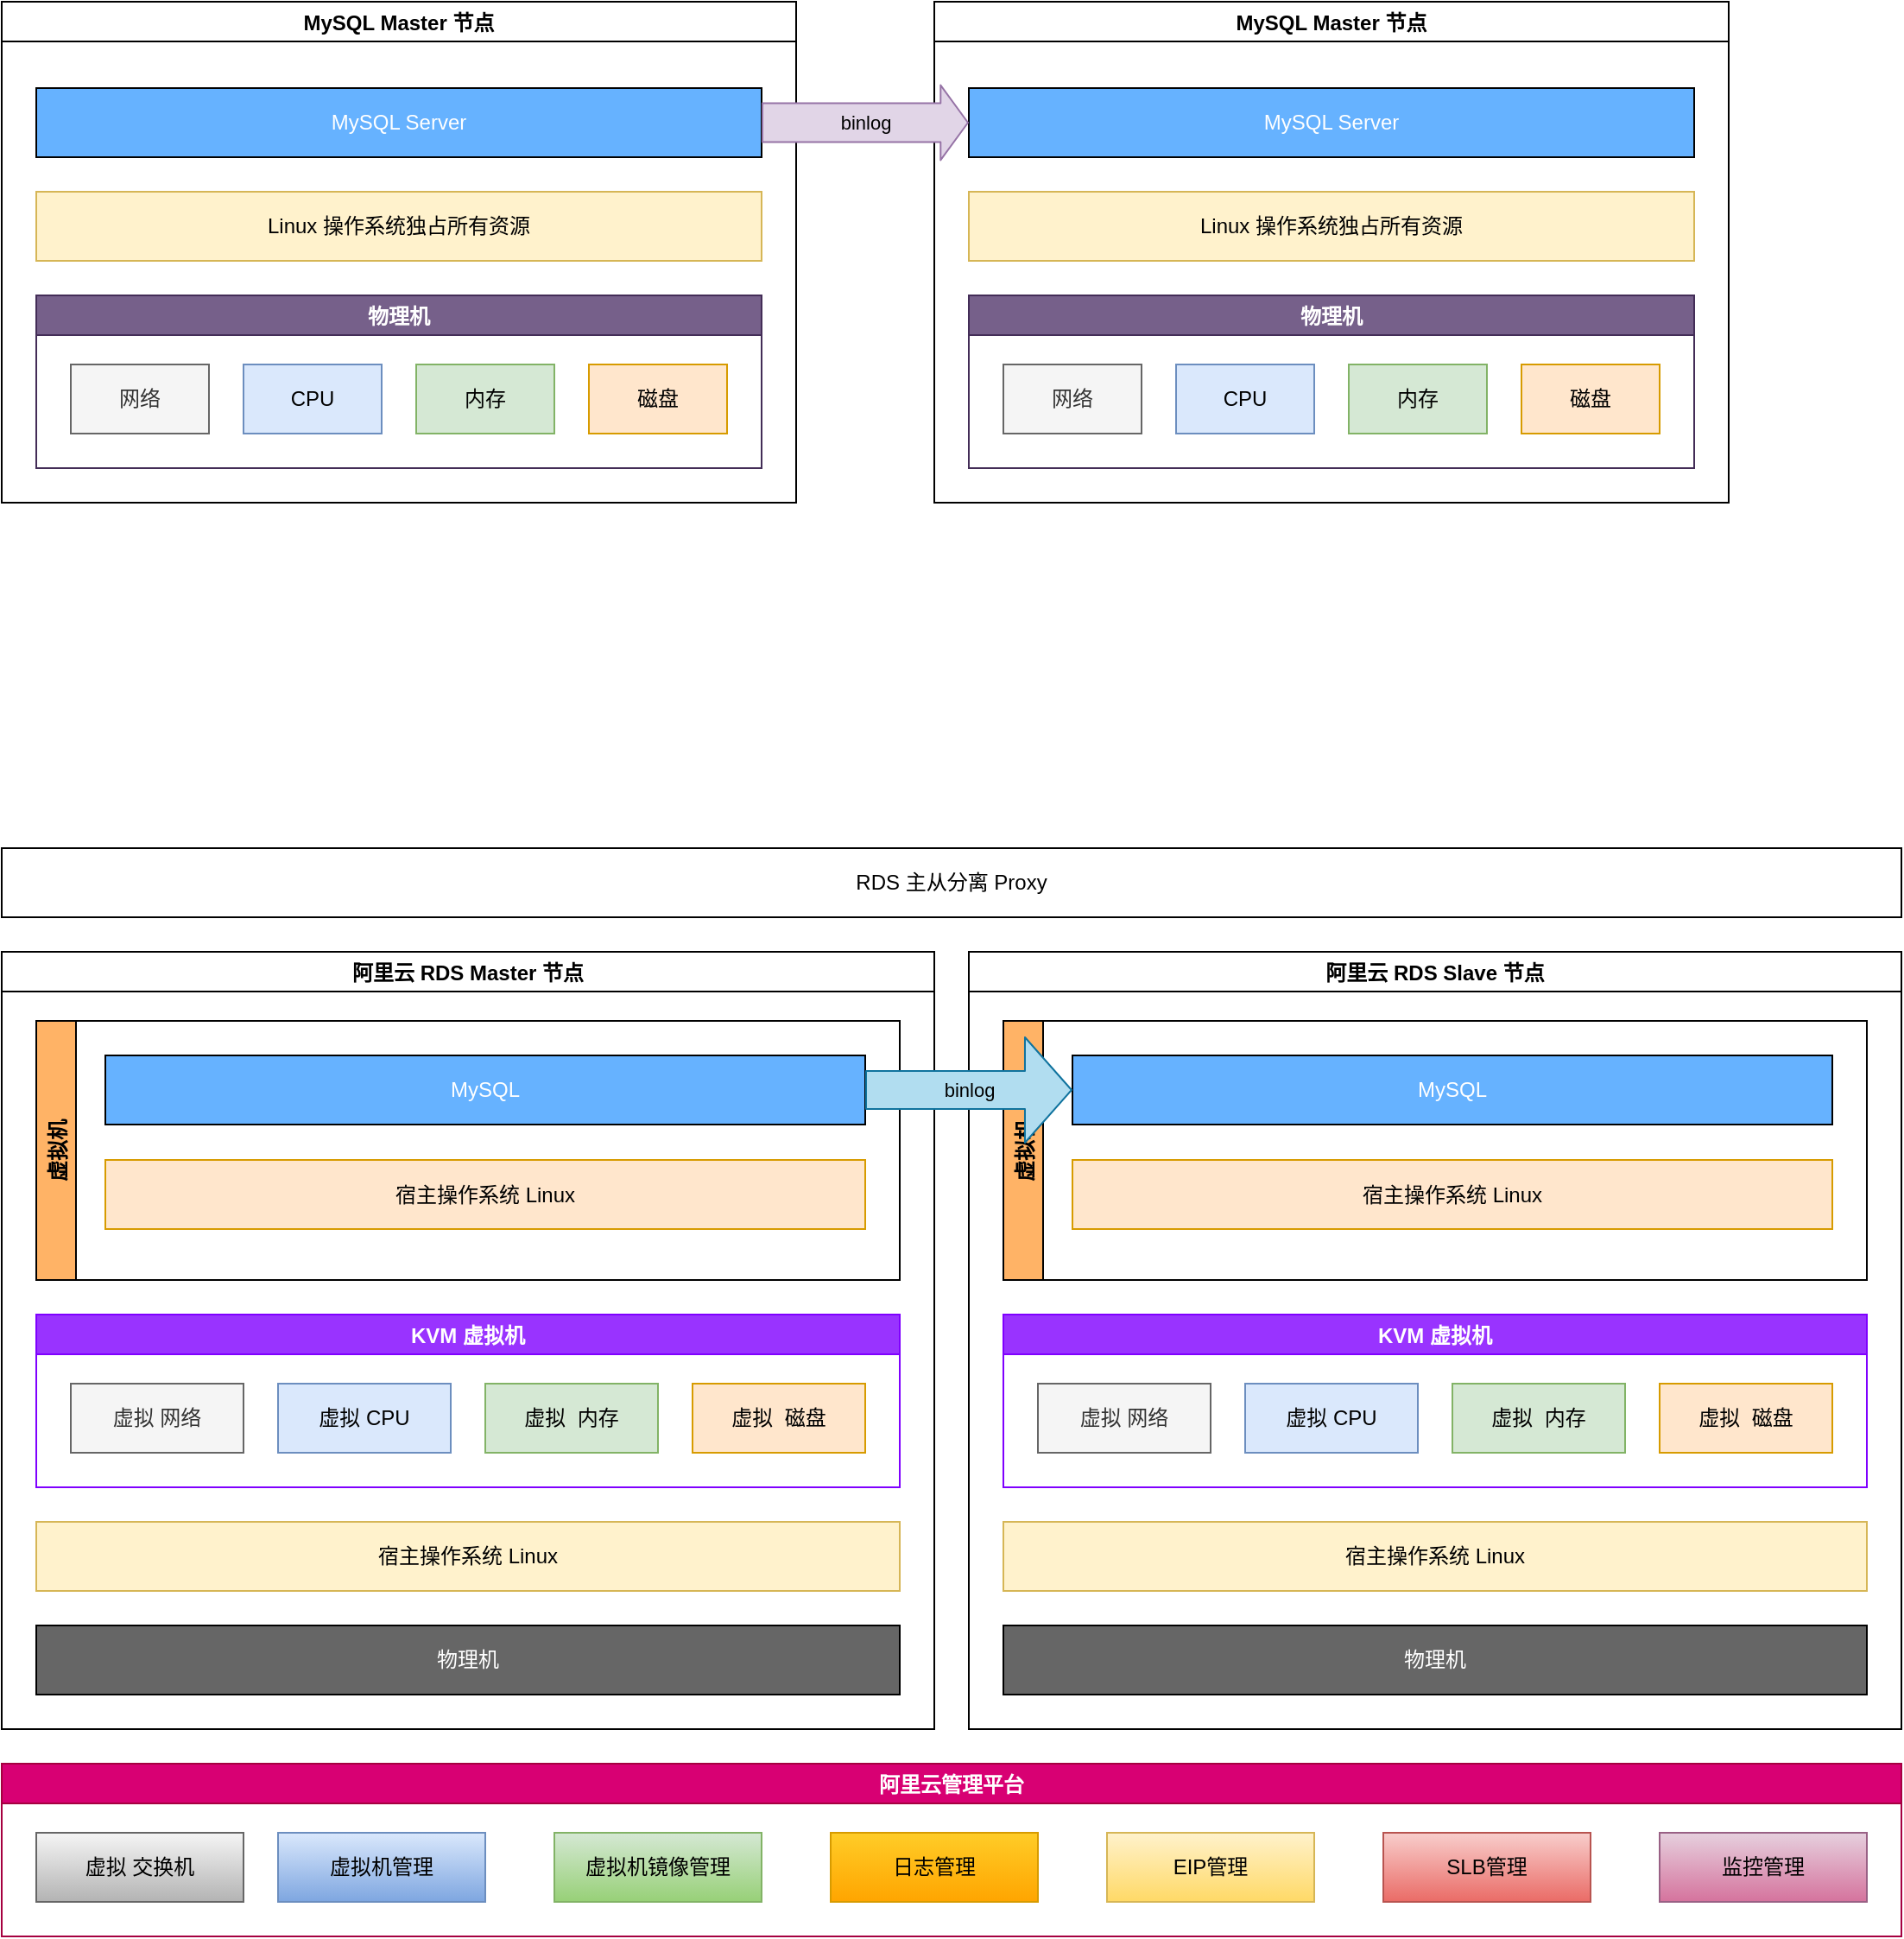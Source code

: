 <mxfile>
    <diagram id="6GtpgPVb9rbRwgWwzKAN" name="第 1 页">
        <mxGraphModel dx="1138" dy="729" grid="1" gridSize="10" guides="1" tooltips="1" connect="1" arrows="1" fold="1" page="1" pageScale="1" pageWidth="1169" pageHeight="827" math="0" shadow="0">
            <root>
                <mxCell id="0"/>
                <mxCell id="1" parent="0"/>
                <mxCell id="140" value="阿里云 RDS Master 节点" style="swimlane;" parent="1" vertex="1">
                    <mxGeometry x="20" y="1020" width="540" height="450" as="geometry"/>
                </mxCell>
                <mxCell id="114" value="物理机" style="rounded=0;whiteSpace=wrap;html=1;fillColor=#666666;fontColor=#FFFFFF;" parent="140" vertex="1">
                    <mxGeometry x="20" y="390" width="500" height="40" as="geometry"/>
                </mxCell>
                <mxCell id="115" value="宿主操作系统 Linux" style="rounded=0;whiteSpace=wrap;html=1;fillColor=#fff2cc;strokeColor=#d6b656;" parent="140" vertex="1">
                    <mxGeometry x="20" y="330" width="500" height="40" as="geometry"/>
                </mxCell>
                <mxCell id="131" value="虚拟机" style="swimlane;horizontal=0;fillColor=#FFB366;" parent="140" vertex="1">
                    <mxGeometry x="20" y="40" width="500" height="150" as="geometry"/>
                </mxCell>
                <mxCell id="124" value="MySQL" style="rounded=0;whiteSpace=wrap;html=1;fillColor=#66B2FF;strokeColor=#000000;fontColor=#FFFFFF;" parent="131" vertex="1">
                    <mxGeometry x="40" y="20" width="440" height="40" as="geometry"/>
                </mxCell>
                <mxCell id="247" value="宿主操作系统 Linux" style="rounded=0;whiteSpace=wrap;html=1;fillColor=#ffe6cc;strokeColor=#d79b00;" parent="131" vertex="1">
                    <mxGeometry x="40" y="80.5" width="440" height="40" as="geometry"/>
                </mxCell>
                <mxCell id="143" value="KVM 虚拟机" style="swimlane;fillColor=#9933FF;strokeColor=#7F00FF;fontColor=#FFFFFF;" parent="140" vertex="1">
                    <mxGeometry x="20" y="210" width="500" height="100" as="geometry"/>
                </mxCell>
                <mxCell id="123" value="虚拟 网络" style="rounded=0;whiteSpace=wrap;html=1;fillColor=#f5f5f5;fontColor=#333333;strokeColor=#666666;" parent="143" vertex="1">
                    <mxGeometry x="20" y="40" width="100" height="40" as="geometry"/>
                </mxCell>
                <mxCell id="144" value="虚拟 CPU" style="rounded=0;whiteSpace=wrap;html=1;fillColor=#dae8fc;strokeColor=#6c8ebf;" parent="143" vertex="1">
                    <mxGeometry x="140" y="40" width="100" height="40" as="geometry"/>
                </mxCell>
                <mxCell id="145" value="虚拟&amp;nbsp; 内存" style="rounded=0;whiteSpace=wrap;html=1;fillColor=#d5e8d4;strokeColor=#82b366;" parent="143" vertex="1">
                    <mxGeometry x="260" y="40" width="100" height="40" as="geometry"/>
                </mxCell>
                <mxCell id="146" value="虚拟&amp;nbsp; 磁盘" style="rounded=0;whiteSpace=wrap;html=1;fillColor=#ffe6cc;strokeColor=#d79b00;" parent="143" vertex="1">
                    <mxGeometry x="380" y="40" width="100" height="40" as="geometry"/>
                </mxCell>
                <mxCell id="173" value="阿里云管理平台" style="swimlane;fillColor=#d80073;fontColor=#ffffff;strokeColor=#A50040;" parent="1" vertex="1">
                    <mxGeometry x="20" y="1490" width="1100" height="100" as="geometry"/>
                </mxCell>
                <mxCell id="174" value="虚拟 交换机" style="rounded=0;whiteSpace=wrap;html=1;fillColor=#f5f5f5;gradientColor=#b3b3b3;strokeColor=#666666;" parent="173" vertex="1">
                    <mxGeometry x="20" y="40" width="120" height="40" as="geometry"/>
                </mxCell>
                <mxCell id="175" value="虚拟机管理" style="rounded=0;whiteSpace=wrap;html=1;fillColor=#dae8fc;gradientColor=#7ea6e0;strokeColor=#6c8ebf;" parent="173" vertex="1">
                    <mxGeometry x="160" y="40" width="120" height="40" as="geometry"/>
                </mxCell>
                <mxCell id="248" value="虚拟机镜像管理" style="rounded=0;whiteSpace=wrap;html=1;fillColor=#d5e8d4;gradientColor=#97d077;strokeColor=#82b366;" parent="173" vertex="1">
                    <mxGeometry x="320" y="40" width="120" height="40" as="geometry"/>
                </mxCell>
                <mxCell id="249" value="日志管理" style="rounded=0;whiteSpace=wrap;html=1;fillColor=#ffcd28;gradientColor=#ffa500;strokeColor=#d79b00;" parent="173" vertex="1">
                    <mxGeometry x="480" y="40" width="120" height="40" as="geometry"/>
                </mxCell>
                <mxCell id="250" value="EIP管理" style="rounded=0;whiteSpace=wrap;html=1;fillColor=#fff2cc;gradientColor=#ffd966;strokeColor=#d6b656;" parent="173" vertex="1">
                    <mxGeometry x="640" y="40" width="120" height="40" as="geometry"/>
                </mxCell>
                <mxCell id="251" value="SLB管理" style="rounded=0;whiteSpace=wrap;html=1;fillColor=#f8cecc;gradientColor=#ea6b66;strokeColor=#b85450;" parent="173" vertex="1">
                    <mxGeometry x="800" y="40" width="120" height="40" as="geometry"/>
                </mxCell>
                <mxCell id="280" value="监控管理" style="rounded=0;whiteSpace=wrap;html=1;fillColor=#e6d0de;gradientColor=#d5739d;strokeColor=#996185;" parent="173" vertex="1">
                    <mxGeometry x="960" y="40" width="120" height="40" as="geometry"/>
                </mxCell>
                <mxCell id="294" value="阿里云 RDS Slave 节点" style="swimlane;" vertex="1" parent="1">
                    <mxGeometry x="580" y="1020" width="540" height="450" as="geometry"/>
                </mxCell>
                <mxCell id="295" value="物理机" style="rounded=0;whiteSpace=wrap;html=1;fillColor=#666666;fontColor=#FFFFFF;" vertex="1" parent="294">
                    <mxGeometry x="20" y="390" width="500" height="40" as="geometry"/>
                </mxCell>
                <mxCell id="296" value="宿主操作系统 Linux" style="rounded=0;whiteSpace=wrap;html=1;fillColor=#fff2cc;strokeColor=#d6b656;" vertex="1" parent="294">
                    <mxGeometry x="20" y="330" width="500" height="40" as="geometry"/>
                </mxCell>
                <mxCell id="297" value="虚拟机" style="swimlane;horizontal=0;fillColor=#FFB366;" vertex="1" parent="294">
                    <mxGeometry x="20" y="40" width="500" height="150" as="geometry"/>
                </mxCell>
                <mxCell id="298" value="MySQL" style="rounded=0;whiteSpace=wrap;html=1;fillColor=#66B2FF;strokeColor=#000000;fontColor=#FFFFFF;" vertex="1" parent="297">
                    <mxGeometry x="40" y="20" width="440" height="40" as="geometry"/>
                </mxCell>
                <mxCell id="299" value="宿主操作系统 Linux" style="rounded=0;whiteSpace=wrap;html=1;fillColor=#ffe6cc;strokeColor=#d79b00;" vertex="1" parent="297">
                    <mxGeometry x="40" y="80.5" width="440" height="40" as="geometry"/>
                </mxCell>
                <mxCell id="300" value="KVM 虚拟机" style="swimlane;fillColor=#9933FF;strokeColor=#7F00FF;fontColor=#FFFFFF;" vertex="1" parent="294">
                    <mxGeometry x="20" y="210" width="500" height="100" as="geometry"/>
                </mxCell>
                <mxCell id="301" value="虚拟 网络" style="rounded=0;whiteSpace=wrap;html=1;fillColor=#f5f5f5;fontColor=#333333;strokeColor=#666666;" vertex="1" parent="300">
                    <mxGeometry x="20" y="40" width="100" height="40" as="geometry"/>
                </mxCell>
                <mxCell id="302" value="虚拟 CPU" style="rounded=0;whiteSpace=wrap;html=1;fillColor=#dae8fc;strokeColor=#6c8ebf;" vertex="1" parent="300">
                    <mxGeometry x="140" y="40" width="100" height="40" as="geometry"/>
                </mxCell>
                <mxCell id="303" value="虚拟&amp;nbsp; 内存" style="rounded=0;whiteSpace=wrap;html=1;fillColor=#d5e8d4;strokeColor=#82b366;" vertex="1" parent="300">
                    <mxGeometry x="260" y="40" width="100" height="40" as="geometry"/>
                </mxCell>
                <mxCell id="304" value="虚拟&amp;nbsp; 磁盘" style="rounded=0;whiteSpace=wrap;html=1;fillColor=#ffe6cc;strokeColor=#d79b00;" vertex="1" parent="300">
                    <mxGeometry x="380" y="40" width="100" height="40" as="geometry"/>
                </mxCell>
                <mxCell id="305" value="RDS 主从分离 Proxy" style="rounded=0;whiteSpace=wrap;html=1;" vertex="1" parent="1">
                    <mxGeometry x="20" y="960" width="1100" height="40" as="geometry"/>
                </mxCell>
                <mxCell id="306" value="MySQL Master 节点" style="swimlane;" vertex="1" parent="1">
                    <mxGeometry x="20" y="470" width="460" height="290" as="geometry"/>
                </mxCell>
                <mxCell id="308" value="Linux 操作系统独占所有资源" style="rounded=0;whiteSpace=wrap;html=1;fillColor=#fff2cc;strokeColor=#d6b656;" vertex="1" parent="306">
                    <mxGeometry x="20" y="110" width="420" height="40" as="geometry"/>
                </mxCell>
                <mxCell id="310" value="MySQL Server" style="rounded=0;whiteSpace=wrap;html=1;fillColor=#66B2FF;strokeColor=#000000;fontColor=#FFFFFF;" vertex="1" parent="306">
                    <mxGeometry x="20" y="50" width="420" height="40" as="geometry"/>
                </mxCell>
                <mxCell id="323" value="物理机" style="swimlane;fillColor=#76608a;strokeColor=#432D57;fontColor=#ffffff;" vertex="1" parent="306">
                    <mxGeometry x="20" y="170" width="420" height="100" as="geometry"/>
                </mxCell>
                <mxCell id="324" value="网络" style="rounded=0;whiteSpace=wrap;html=1;fillColor=#f5f5f5;fontColor=#333333;strokeColor=#666666;" vertex="1" parent="323">
                    <mxGeometry x="20" y="40" width="80" height="40" as="geometry"/>
                </mxCell>
                <mxCell id="325" value="CPU" style="rounded=0;whiteSpace=wrap;html=1;fillColor=#dae8fc;strokeColor=#6c8ebf;" vertex="1" parent="323">
                    <mxGeometry x="120" y="40" width="80" height="40" as="geometry"/>
                </mxCell>
                <mxCell id="326" value="内存" style="rounded=0;whiteSpace=wrap;html=1;fillColor=#d5e8d4;strokeColor=#82b366;" vertex="1" parent="323">
                    <mxGeometry x="220" y="40" width="80" height="40" as="geometry"/>
                </mxCell>
                <mxCell id="327" value="磁盘" style="rounded=0;whiteSpace=wrap;html=1;fillColor=#ffe6cc;strokeColor=#d79b00;" vertex="1" parent="323">
                    <mxGeometry x="320" y="40" width="80" height="40" as="geometry"/>
                </mxCell>
                <mxCell id="342" value="binlog" style="shape=flexArrow;endArrow=classic;html=1;entryX=0;entryY=0.5;entryDx=0;entryDy=0;endWidth=38;endSize=8.67;width=22;fillColor=#b1ddf0;strokeColor=#10739e;labelBackgroundColor=none;" edge="1" parent="1" source="124" target="298">
                    <mxGeometry width="50" height="50" relative="1" as="geometry">
                        <mxPoint x="570" y="1140" as="sourcePoint"/>
                        <mxPoint x="620" y="1090" as="targetPoint"/>
                    </mxGeometry>
                </mxCell>
                <mxCell id="343" value="MySQL Master 节点" style="swimlane;" vertex="1" parent="1">
                    <mxGeometry x="560" y="470" width="460" height="290" as="geometry"/>
                </mxCell>
                <mxCell id="344" value="Linux 操作系统独占所有资源" style="rounded=0;whiteSpace=wrap;html=1;fillColor=#fff2cc;strokeColor=#d6b656;" vertex="1" parent="343">
                    <mxGeometry x="20" y="110" width="420" height="40" as="geometry"/>
                </mxCell>
                <mxCell id="345" value="MySQL Server" style="rounded=0;whiteSpace=wrap;html=1;fillColor=#66B2FF;strokeColor=#000000;fontColor=#FFFFFF;" vertex="1" parent="343">
                    <mxGeometry x="20" y="50" width="420" height="40" as="geometry"/>
                </mxCell>
                <mxCell id="346" value="物理机" style="swimlane;fillColor=#76608a;strokeColor=#432D57;fontColor=#ffffff;" vertex="1" parent="343">
                    <mxGeometry x="20" y="170" width="420" height="100" as="geometry"/>
                </mxCell>
                <mxCell id="347" value="网络" style="rounded=0;whiteSpace=wrap;html=1;fillColor=#f5f5f5;fontColor=#333333;strokeColor=#666666;" vertex="1" parent="346">
                    <mxGeometry x="20" y="40" width="80" height="40" as="geometry"/>
                </mxCell>
                <mxCell id="348" value="CPU" style="rounded=0;whiteSpace=wrap;html=1;fillColor=#dae8fc;strokeColor=#6c8ebf;" vertex="1" parent="346">
                    <mxGeometry x="120" y="40" width="80" height="40" as="geometry"/>
                </mxCell>
                <mxCell id="349" value="内存" style="rounded=0;whiteSpace=wrap;html=1;fillColor=#d5e8d4;strokeColor=#82b366;" vertex="1" parent="346">
                    <mxGeometry x="220" y="40" width="80" height="40" as="geometry"/>
                </mxCell>
                <mxCell id="350" value="磁盘" style="rounded=0;whiteSpace=wrap;html=1;fillColor=#ffe6cc;strokeColor=#d79b00;" vertex="1" parent="346">
                    <mxGeometry x="320" y="40" width="80" height="40" as="geometry"/>
                </mxCell>
                <mxCell id="351" value="binlog" style="shape=flexArrow;endArrow=classic;html=1;fillColor=#e1d5e7;strokeColor=#9673a6;width=22.381;endSize=4.952;labelBackgroundColor=none;" edge="1" parent="1" source="310" target="345">
                    <mxGeometry width="50" height="50" relative="1" as="geometry">
                        <mxPoint x="530" y="700" as="sourcePoint"/>
                        <mxPoint x="580" y="650" as="targetPoint"/>
                    </mxGeometry>
                </mxCell>
            </root>
        </mxGraphModel>
    </diagram>
</mxfile>